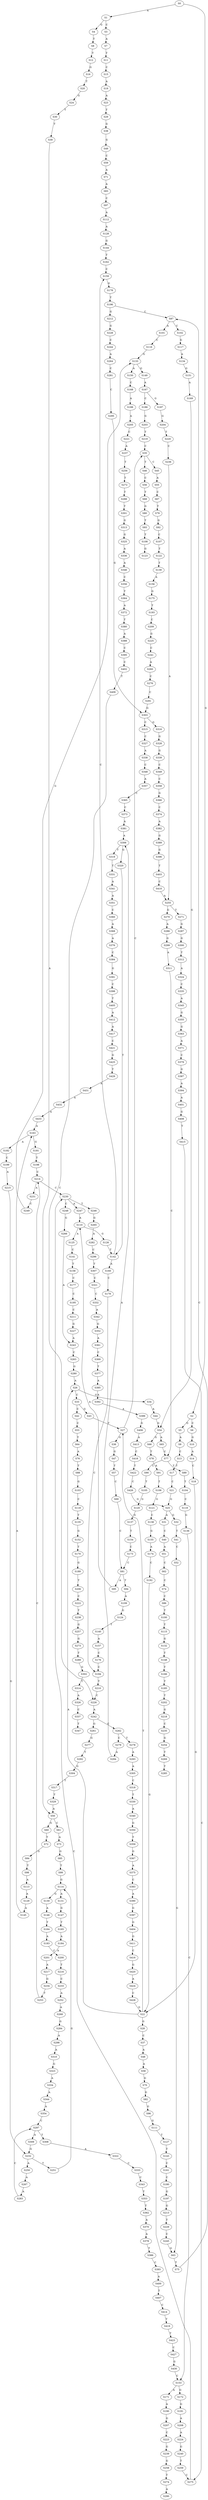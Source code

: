 strict digraph  {
	S0 -> S1 [ label = A ];
	S0 -> S2 [ label = G ];
	S1 -> S3 [ label = C ];
	S1 -> S4 [ label = G ];
	S2 -> S5 [ label = G ];
	S2 -> S6 [ label = C ];
	S3 -> S7 [ label = A ];
	S4 -> S8 [ label = T ];
	S5 -> S9 [ label = A ];
	S6 -> S10 [ label = G ];
	S7 -> S11 [ label = T ];
	S8 -> S12 [ label = T ];
	S9 -> S13 [ label = C ];
	S10 -> S14 [ label = A ];
	S11 -> S15 [ label = C ];
	S12 -> S16 [ label = G ];
	S13 -> S17 [ label = T ];
	S14 -> S18 [ label = C ];
	S15 -> S19 [ label = A ];
	S16 -> S20 [ label = T ];
	S17 -> S21 [ label = C ];
	S18 -> S22 [ label = G ];
	S19 -> S23 [ label = A ];
	S20 -> S24 [ label = G ];
	S21 -> S25 [ label = G ];
	S22 -> S26 [ label = A ];
	S22 -> S27 [ label = T ];
	S22 -> S28 [ label = G ];
	S23 -> S29 [ label = T ];
	S24 -> S30 [ label = T ];
	S25 -> S31 [ label = A ];
	S25 -> S32 [ label = G ];
	S26 -> S33 [ label = C ];
	S26 -> S34 [ label = G ];
	S27 -> S35 [ label = C ];
	S27 -> S36 [ label = G ];
	S28 -> S37 [ label = C ];
	S29 -> S38 [ label = G ];
	S30 -> S39 [ label = T ];
	S31 -> S40 [ label = C ];
	S32 -> S41 [ label = T ];
	S33 -> S42 [ label = C ];
	S33 -> S43 [ label = G ];
	S34 -> S44 [ label = A ];
	S35 -> S45 [ label = C ];
	S35 -> S46 [ label = T ];
	S36 -> S47 [ label = G ];
	S37 -> S48 [ label = A ];
	S38 -> S49 [ label = G ];
	S39 -> S50 [ label = A ];
	S40 -> S51 [ label = A ];
	S41 -> S52 [ label = C ];
	S42 -> S53 [ label = C ];
	S43 -> S27 [ label = T ];
	S44 -> S54 [ label = G ];
	S45 -> S55 [ label = A ];
	S46 -> S56 [ label = C ];
	S47 -> S57 [ label = T ];
	S48 -> S58 [ label = A ];
	S49 -> S59 [ label = C ];
	S50 -> S60 [ label = G ];
	S50 -> S61 [ label = C ];
	S51 -> S62 [ label = C ];
	S52 -> S63 [ label = G ];
	S53 -> S64 [ label = T ];
	S54 -> S65 [ label = A ];
	S54 -> S66 [ label = G ];
	S55 -> S67 [ label = C ];
	S56 -> S68 [ label = T ];
	S57 -> S69 [ label = C ];
	S58 -> S70 [ label = G ];
	S59 -> S71 [ label = A ];
	S60 -> S72 [ label = T ];
	S61 -> S73 [ label = A ];
	S62 -> S74 [ label = C ];
	S63 -> S75 [ label = T ];
	S64 -> S76 [ label = A ];
	S65 -> S77 [ label = C ];
	S66 -> S78 [ label = T ];
	S67 -> S79 [ label = T ];
	S68 -> S80 [ label = G ];
	S69 -> S81 [ label = C ];
	S70 -> S82 [ label = G ];
	S71 -> S83 [ label = A ];
	S72 -> S84 [ label = G ];
	S73 -> S85 [ label = G ];
	S74 -> S86 [ label = C ];
	S75 -> S87 [ label = C ];
	S76 -> S88 [ label = T ];
	S77 -> S89 [ label = T ];
	S77 -> S90 [ label = C ];
	S78 -> S91 [ label = A ];
	S79 -> S92 [ label = G ];
	S80 -> S93 [ label = T ];
	S81 -> S94 [ label = T ];
	S81 -> S95 [ label = A ];
	S82 -> S96 [ label = G ];
	S83 -> S97 [ label = C ];
	S84 -> S98 [ label = T ];
	S85 -> S99 [ label = T ];
	S86 -> S100 [ label = T ];
	S87 -> S101 [ label = A ];
	S87 -> S102 [ label = C ];
	S88 -> S103 [ label = G ];
	S89 -> S104 [ label = T ];
	S90 -> S105 [ label = T ];
	S91 -> S106 [ label = T ];
	S92 -> S107 [ label = C ];
	S93 -> S108 [ label = T ];
	S94 -> S109 [ label = A ];
	S95 -> S110 [ label = A ];
	S96 -> S111 [ label = G ];
	S97 -> S112 [ label = A ];
	S98 -> S113 [ label = A ];
	S99 -> S114 [ label = G ];
	S100 -> S115 [ label = T ];
	S101 -> S116 [ label = C ];
	S102 -> S117 [ label = G ];
	S103 -> S118 [ label = C ];
	S104 -> S119 [ label = C ];
	S105 -> S120 [ label = G ];
	S106 -> S121 [ label = G ];
	S107 -> S122 [ label = T ];
	S108 -> S123 [ label = G ];
	S109 -> S124 [ label = G ];
	S110 -> S125 [ label = A ];
	S110 -> S126 [ label = G ];
	S111 -> S127 [ label = T ];
	S112 -> S128 [ label = A ];
	S113 -> S129 [ label = A ];
	S114 -> S130 [ label = G ];
	S114 -> S131 [ label = A ];
	S115 -> S132 [ label = G ];
	S116 -> S133 [ label = G ];
	S117 -> S134 [ label = A ];
	S118 -> S135 [ label = T ];
	S119 -> S136 [ label = G ];
	S120 -> S137 [ label = G ];
	S121 -> S138 [ label = C ];
	S122 -> S139 [ label = T ];
	S124 -> S140 [ label = T ];
	S125 -> S141 [ label = C ];
	S126 -> S142 [ label = T ];
	S127 -> S143 [ label = T ];
	S128 -> S144 [ label = G ];
	S129 -> S145 [ label = A ];
	S130 -> S146 [ label = A ];
	S131 -> S147 [ label = G ];
	S132 -> S148 [ label = T ];
	S133 -> S149 [ label = G ];
	S133 -> S150 [ label = A ];
	S134 -> S151 [ label = G ];
	S135 -> S152 [ label = G ];
	S136 -> S153 [ label = C ];
	S137 -> S154 [ label = T ];
	S138 -> S155 [ label = G ];
	S139 -> S156 [ label = A ];
	S140 -> S157 [ label = A ];
	S141 -> S158 [ label = T ];
	S142 -> S159 [ label = C ];
	S142 -> S160 [ label = A ];
	S143 -> S161 [ label = C ];
	S144 -> S162 [ label = T ];
	S145 -> S163 [ label = A ];
	S146 -> S164 [ label = T ];
	S147 -> S165 [ label = T ];
	S148 -> S166 [ label = T ];
	S149 -> S167 [ label = A ];
	S150 -> S168 [ label = C ];
	S151 -> S169 [ label = A ];
	S152 -> S170 [ label = T ];
	S153 -> S171 [ label = A ];
	S153 -> S172 [ label = G ];
	S154 -> S173 [ label = C ];
	S155 -> S174 [ label = A ];
	S156 -> S175 [ label = G ];
	S157 -> S176 [ label = C ];
	S158 -> S177 [ label = C ];
	S159 -> S178 [ label = G ];
	S160 -> S179 [ label = C ];
	S161 -> S180 [ label = C ];
	S162 -> S159 [ label = C ];
	S163 -> S181 [ label = G ];
	S163 -> S182 [ label = A ];
	S164 -> S183 [ label = A ];
	S165 -> S184 [ label = A ];
	S166 -> S185 [ label = T ];
	S167 -> S186 [ label = C ];
	S167 -> S187 [ label = G ];
	S168 -> S188 [ label = A ];
	S169 -> S54 [ label = G ];
	S170 -> S189 [ label = G ];
	S171 -> S190 [ label = A ];
	S172 -> S191 [ label = G ];
	S173 -> S81 [ label = C ];
	S174 -> S192 [ label = C ];
	S175 -> S193 [ label = T ];
	S176 -> S194 [ label = C ];
	S177 -> S195 [ label = C ];
	S178 -> S196 [ label = T ];
	S179 -> S194 [ label = C ];
	S180 -> S197 [ label = G ];
	S181 -> S198 [ label = T ];
	S182 -> S199 [ label = C ];
	S183 -> S200 [ label = C ];
	S184 -> S201 [ label = A ];
	S185 -> S202 [ label = T ];
	S186 -> S203 [ label = G ];
	S187 -> S204 [ label = G ];
	S188 -> S205 [ label = A ];
	S189 -> S206 [ label = T ];
	S190 -> S207 [ label = G ];
	S191 -> S208 [ label = A ];
	S192 -> S22 [ label = G ];
	S193 -> S209 [ label = C ];
	S194 -> S210 [ label = T ];
	S195 -> S211 [ label = C ];
	S196 -> S87 [ label = C ];
	S196 -> S212 [ label = G ];
	S197 -> S213 [ label = G ];
	S198 -> S214 [ label = C ];
	S199 -> S215 [ label = A ];
	S200 -> S216 [ label = T ];
	S201 -> S217 [ label = A ];
	S202 -> S218 [ label = G ];
	S203 -> S219 [ label = T ];
	S204 -> S220 [ label = T ];
	S205 -> S221 [ label = C ];
	S206 -> S222 [ label = C ];
	S207 -> S223 [ label = C ];
	S208 -> S224 [ label = A ];
	S209 -> S225 [ label = G ];
	S210 -> S226 [ label = C ];
	S211 -> S227 [ label = G ];
	S212 -> S228 [ label = G ];
	S213 -> S229 [ label = T ];
	S214 -> S230 [ label = C ];
	S214 -> S231 [ label = A ];
	S215 -> S232 [ label = G ];
	S216 -> S233 [ label = C ];
	S217 -> S234 [ label = G ];
	S218 -> S235 [ label = C ];
	S219 -> S35 [ label = C ];
	S220 -> S236 [ label = C ];
	S221 -> S237 [ label = A ];
	S222 -> S238 [ label = T ];
	S223 -> S239 [ label = G ];
	S224 -> S240 [ label = G ];
	S225 -> S241 [ label = C ];
	S226 -> S242 [ label = A ];
	S227 -> S243 [ label = A ];
	S228 -> S244 [ label = C ];
	S229 -> S245 [ label = C ];
	S230 -> S246 [ label = T ];
	S230 -> S247 [ label = A ];
	S230 -> S248 [ label = C ];
	S231 -> S249 [ label = C ];
	S232 -> S250 [ label = A ];
	S232 -> S251 [ label = T ];
	S233 -> S252 [ label = A ];
	S234 -> S253 [ label = T ];
	S235 -> S254 [ label = G ];
	S236 -> S255 [ label = A ];
	S237 -> S256 [ label = T ];
	S238 -> S257 [ label = G ];
	S239 -> S258 [ label = G ];
	S240 -> S259 [ label = T ];
	S241 -> S260 [ label = A ];
	S242 -> S261 [ label = G ];
	S242 -> S262 [ label = C ];
	S243 -> S263 [ label = C ];
	S244 -> S264 [ label = A ];
	S245 -> S63 [ label = G ];
	S246 -> S265 [ label = G ];
	S247 -> S110 [ label = A ];
	S248 -> S266 [ label = G ];
	S249 -> S133 [ label = G ];
	S250 -> S267 [ label = A ];
	S251 -> S114 [ label = G ];
	S252 -> S268 [ label = A ];
	S253 -> S214 [ label = C ];
	S254 -> S269 [ label = T ];
	S255 -> S270 [ label = G ];
	S255 -> S271 [ label = T ];
	S256 -> S272 [ label = T ];
	S257 -> S273 [ label = G ];
	S258 -> S274 [ label = T ];
	S259 -> S275 [ label = C ];
	S260 -> S276 [ label = C ];
	S261 -> S277 [ label = G ];
	S262 -> S278 [ label = T ];
	S262 -> S279 [ label = C ];
	S263 -> S280 [ label = G ];
	S264 -> S281 [ label = C ];
	S265 -> S282 [ label = A ];
	S266 -> S243 [ label = A ];
	S267 -> S283 [ label = A ];
	S268 -> S284 [ label = G ];
	S269 -> S285 [ label = T ];
	S270 -> S286 [ label = A ];
	S271 -> S287 [ label = G ];
	S272 -> S288 [ label = T ];
	S273 -> S289 [ label = T ];
	S274 -> S290 [ label = A ];
	S275 -> S230 [ label = C ];
	S276 -> S291 [ label = C ];
	S277 -> S292 [ label = T ];
	S278 -> S293 [ label = A ];
	S279 -> S294 [ label = A ];
	S280 -> S26 [ label = A ];
	S281 -> S295 [ label = C ];
	S282 -> S296 [ label = C ];
	S283 -> S297 [ label = C ];
	S284 -> S298 [ label = A ];
	S286 -> S299 [ label = G ];
	S287 -> S300 [ label = G ];
	S288 -> S301 [ label = T ];
	S289 -> S302 [ label = G ];
	S291 -> S303 [ label = G ];
	S292 -> S304 [ label = G ];
	S293 -> S305 [ label = A ];
	S294 -> S306 [ label = A ];
	S295 -> S303 [ label = G ];
	S296 -> S307 [ label = T ];
	S297 -> S308 [ label = T ];
	S297 -> S309 [ label = A ];
	S298 -> S310 [ label = A ];
	S299 -> S311 [ label = A ];
	S300 -> S312 [ label = T ];
	S301 -> S313 [ label = G ];
	S302 -> S314 [ label = T ];
	S303 -> S315 [ label = C ];
	S303 -> S316 [ label = G ];
	S304 -> S317 [ label = T ];
	S305 -> S318 [ label = C ];
	S306 -> S319 [ label = T ];
	S306 -> S320 [ label = G ];
	S307 -> S321 [ label = C ];
	S308 -> S322 [ label = A ];
	S309 -> S232 [ label = G ];
	S310 -> S323 [ label = G ];
	S311 -> S77 [ label = C ];
	S312 -> S324 [ label = A ];
	S313 -> S325 [ label = G ];
	S314 -> S326 [ label = A ];
	S315 -> S327 [ label = C ];
	S316 -> S328 [ label = G ];
	S317 -> S329 [ label = T ];
	S318 -> S330 [ label = T ];
	S319 -> S331 [ label = T ];
	S320 -> S142 [ label = T ];
	S321 -> S332 [ label = C ];
	S322 -> S333 [ label = C ];
	S323 -> S334 [ label = A ];
	S324 -> S335 [ label = C ];
	S325 -> S336 [ label = A ];
	S326 -> S337 [ label = C ];
	S327 -> S338 [ label = A ];
	S328 -> S339 [ label = G ];
	S329 -> S50 [ label = A ];
	S330 -> S340 [ label = A ];
	S331 -> S341 [ label = A ];
	S332 -> S342 [ label = A ];
	S333 -> S343 [ label = C ];
	S334 -> S344 [ label = A ];
	S335 -> S345 [ label = A ];
	S336 -> S346 [ label = A ];
	S337 -> S347 [ label = T ];
	S338 -> S348 [ label = C ];
	S339 -> S349 [ label = C ];
	S340 -> S350 [ label = G ];
	S341 -> S351 [ label = A ];
	S342 -> S352 [ label = G ];
	S343 -> S353 [ label = T ];
	S344 -> S354 [ label = A ];
	S345 -> S355 [ label = G ];
	S346 -> S356 [ label = C ];
	S348 -> S357 [ label = A ];
	S349 -> S358 [ label = C ];
	S350 -> S359 [ label = T ];
	S351 -> S360 [ label = C ];
	S352 -> S361 [ label = A ];
	S353 -> S362 [ label = T ];
	S354 -> S297 [ label = C ];
	S355 -> S363 [ label = G ];
	S356 -> S364 [ label = T ];
	S357 -> S365 [ label = C ];
	S358 -> S366 [ label = G ];
	S359 -> S367 [ label = G ];
	S360 -> S368 [ label = A ];
	S361 -> S369 [ label = C ];
	S362 -> S370 [ label = A ];
	S363 -> S371 [ label = A ];
	S364 -> S372 [ label = A ];
	S365 -> S373 [ label = C ];
	S366 -> S374 [ label = C ];
	S367 -> S375 [ label = A ];
	S368 -> S376 [ label = A ];
	S369 -> S377 [ label = T ];
	S370 -> S378 [ label = A ];
	S371 -> S379 [ label = C ];
	S372 -> S380 [ label = T ];
	S373 -> S381 [ label = A ];
	S374 -> S382 [ label = A ];
	S375 -> S383 [ label = C ];
	S376 -> S384 [ label = C ];
	S377 -> S385 [ label = A ];
	S378 -> S386 [ label = T ];
	S379 -> S387 [ label = G ];
	S380 -> S388 [ label = A ];
	S381 -> S306 [ label = A ];
	S382 -> S389 [ label = G ];
	S383 -> S390 [ label = A ];
	S384 -> S391 [ label = G ];
	S385 -> S392 [ label = A ];
	S386 -> S393 [ label = C ];
	S387 -> S394 [ label = A ];
	S388 -> S395 [ label = C ];
	S389 -> S396 [ label = G ];
	S390 -> S397 [ label = G ];
	S391 -> S398 [ label = C ];
	S392 -> S399 [ label = A ];
	S393 -> S400 [ label = A ];
	S394 -> S401 [ label = A ];
	S395 -> S402 [ label = C ];
	S396 -> S403 [ label = T ];
	S397 -> S404 [ label = G ];
	S398 -> S405 [ label = T ];
	S399 -> S406 [ label = G ];
	S400 -> S407 [ label = T ];
	S401 -> S408 [ label = G ];
	S402 -> S409 [ label = T ];
	S403 -> S410 [ label = C ];
	S404 -> S411 [ label = G ];
	S405 -> S412 [ label = A ];
	S406 -> S413 [ label = A ];
	S407 -> S414 [ label = C ];
	S408 -> S415 [ label = T ];
	S409 -> S226 [ label = C ];
	S410 -> S255 [ label = A ];
	S411 -> S416 [ label = C ];
	S412 -> S417 [ label = A ];
	S413 -> S418 [ label = C ];
	S414 -> S419 [ label = T ];
	S415 -> S275 [ label = C ];
	S416 -> S420 [ label = G ];
	S417 -> S421 [ label = C ];
	S418 -> S422 [ label = T ];
	S419 -> S423 [ label = T ];
	S420 -> S424 [ label = A ];
	S421 -> S425 [ label = G ];
	S422 -> S426 [ label = C ];
	S423 -> S427 [ label = C ];
	S424 -> S428 [ label = C ];
	S425 -> S429 [ label = T ];
	S426 -> S25 [ label = G ];
	S427 -> S430 [ label = G ];
	S428 -> S22 [ label = G ];
	S429 -> S431 [ label = A ];
	S430 -> S153 [ label = C ];
	S431 -> S432 [ label = A ];
	S432 -> S433 [ label = A ];
	S433 -> S163 [ label = A ];
}
